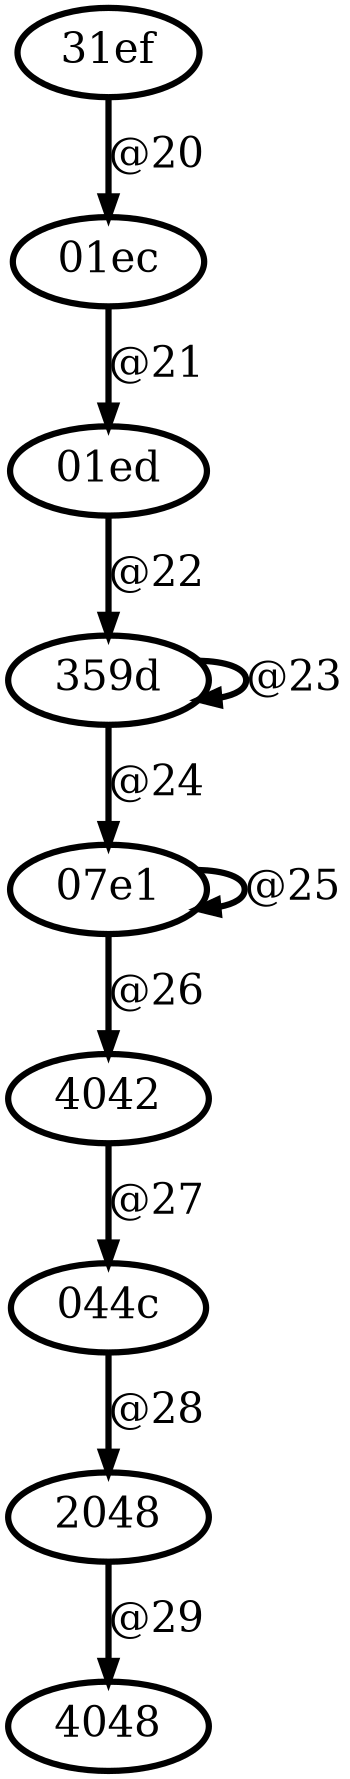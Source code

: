 digraph G {
        node [style=rounded, penwidth=3, fontsize=20, shape=oval];
        "31ef" -> "01ec" [label="@20", color=black,arrowsize=1,style=bold,penwidth=3,fontsize=20];
"01ec" -> "01ed" [label="@21", color=black,arrowsize=1,style=bold,penwidth=3,fontsize=20];
"01ed" -> "359d" [label="@22", color=black,arrowsize=1,style=bold,penwidth=3,fontsize=20];
"359d" -> "359d" [label="@23", color=black,arrowsize=1,style=bold,penwidth=3,fontsize=20];
"359d" -> "07e1" [label="@24", color=black,arrowsize=1,style=bold,penwidth=3,fontsize=20];
"07e1" -> "07e1" [label="@25", color=black,arrowsize=1,style=bold,penwidth=3,fontsize=20];
"07e1" -> "4042" [label="@26", color=black,arrowsize=1,style=bold,penwidth=3,fontsize=20];
"4042" -> "044c" [label="@27", color=black,arrowsize=1,style=bold,penwidth=3,fontsize=20];
"044c" -> "2048" [label="@28", color=black,arrowsize=1,style=bold,penwidth=3,fontsize=20];
"2048" -> "4048" [label="@29", color=black,arrowsize=1,style=bold,penwidth=3,fontsize=20];
}
